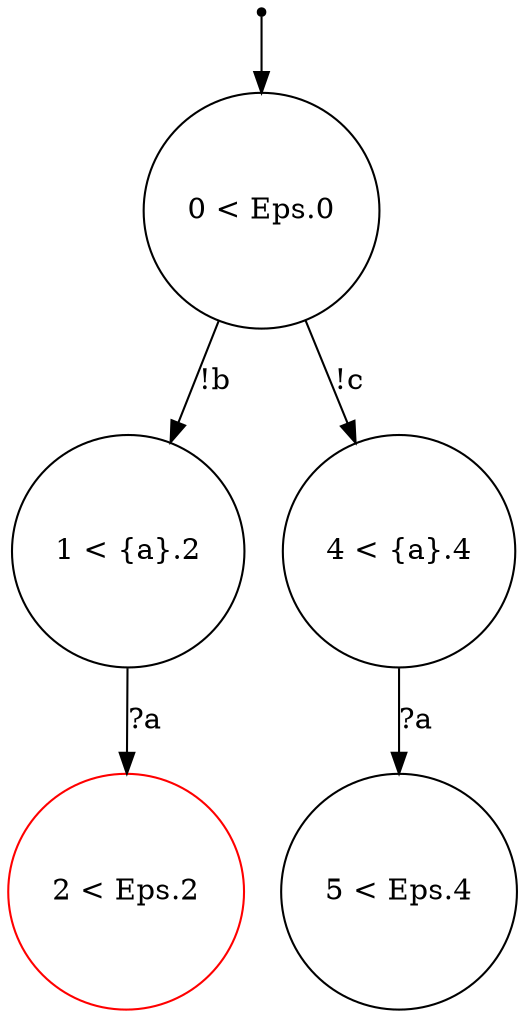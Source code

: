 digraph {
 node [shape=point] ENTRY
 node [shape=circle]
1 [label="1 < {a}.2
"]
5 [label="5 < Eps.4
"]
2 [label="2 < Eps.2
" color="red"]
4 [label="4 < {a}.4
"]
0 [label="0 < Eps.0
"]
ENTRY -> 0
1 -> 2 [label="?a"]
4 -> 5 [label="?a"]
0 -> 4 [label="!c"]
0 -> 1 [label="!b"]

}